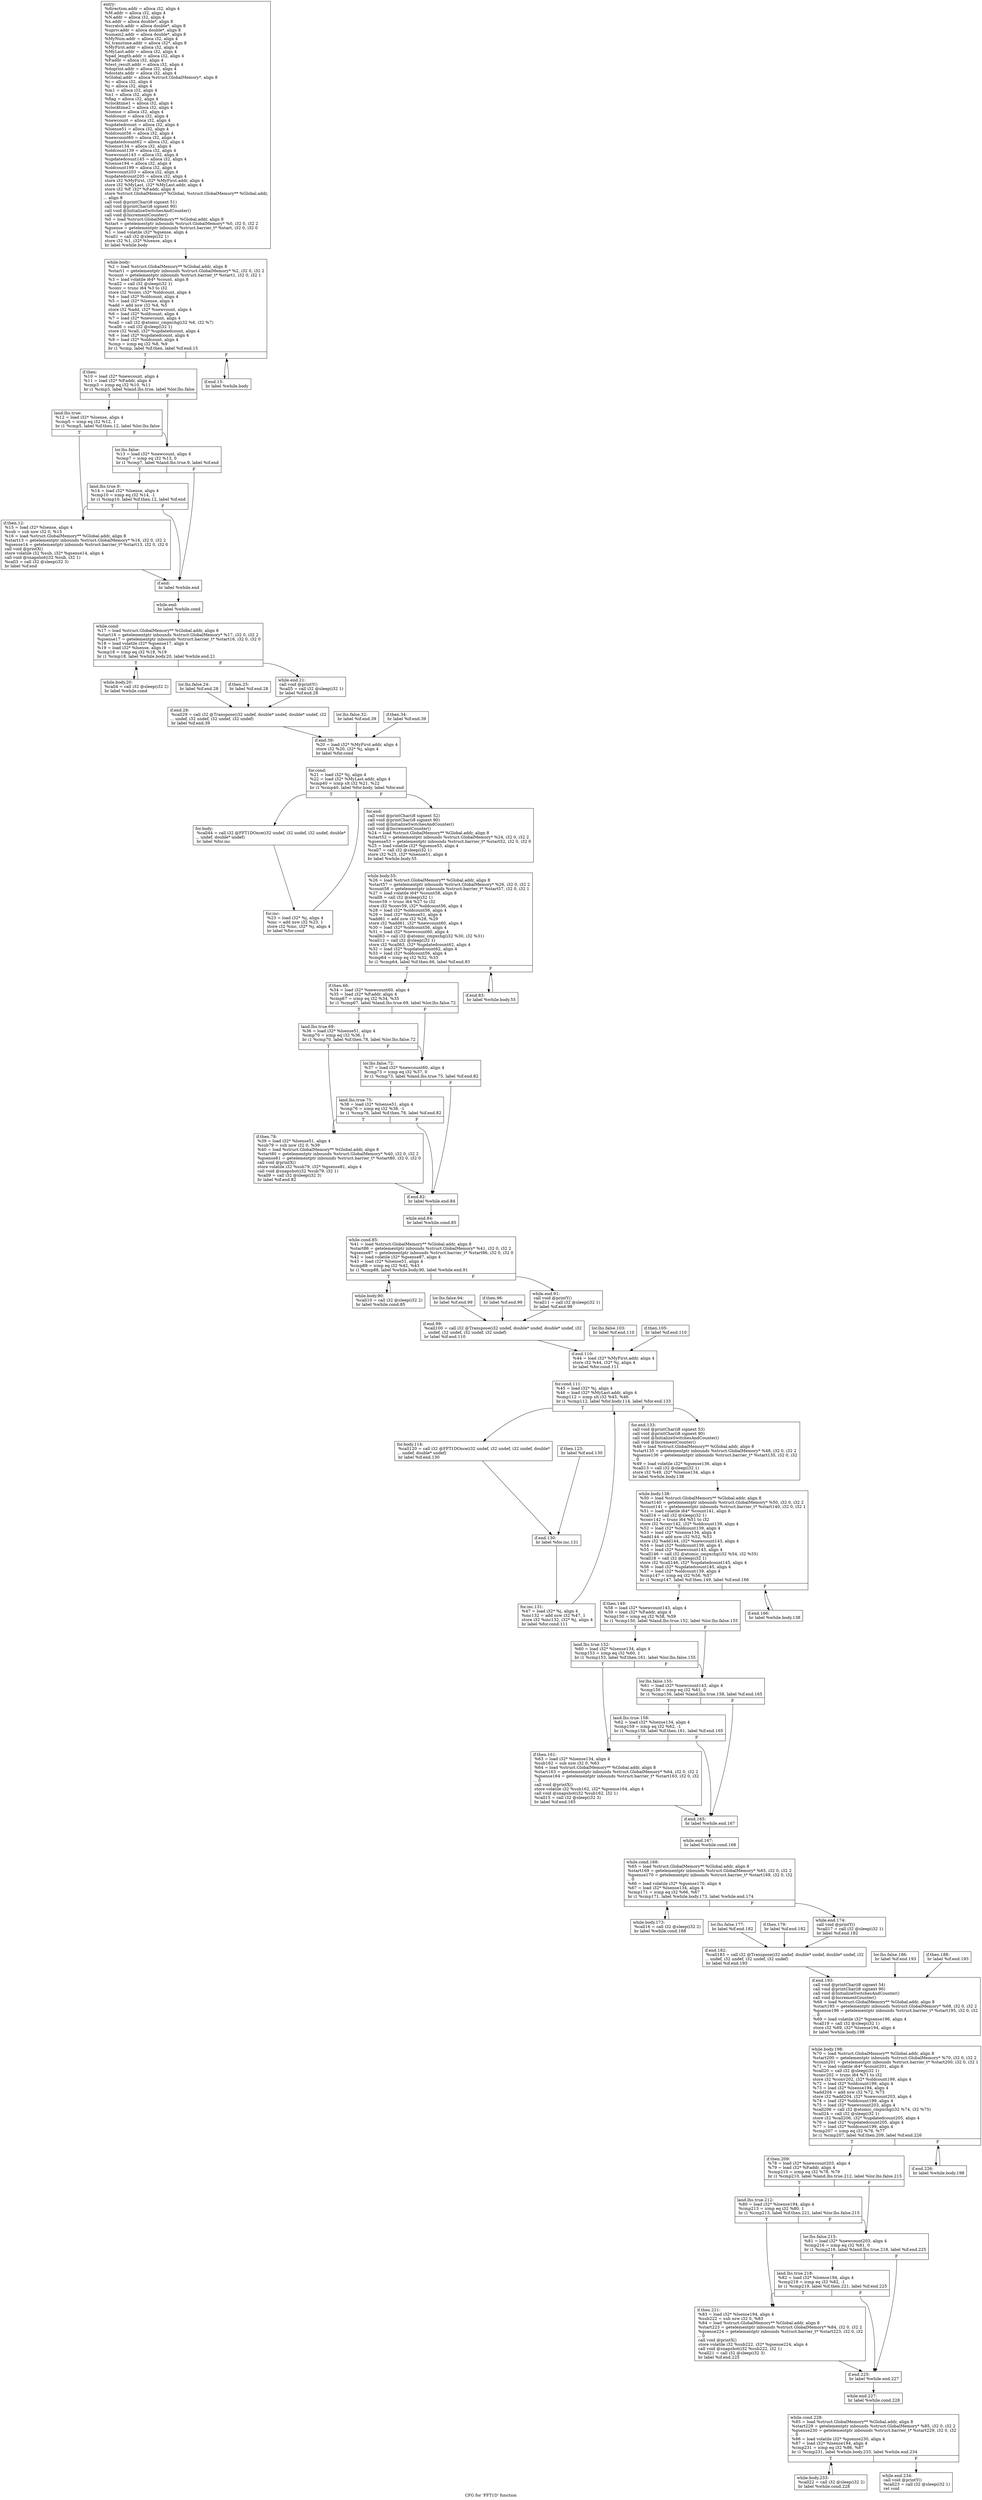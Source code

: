 digraph "CFG for 'FFT1D' function" {
	label="CFG for 'FFT1D' function";

	Node0x4c5a3d0 [shape=record,label="{entry:\l  %direction.addr = alloca i32, align 4\l  %M.addr = alloca i32, align 4\l  %N.addr = alloca i32, align 4\l  %x.addr = alloca double*, align 8\l  %scratch.addr = alloca double*, align 8\l  %upriv.addr = alloca double*, align 8\l  %umain2.addr = alloca double*, align 8\l  %MyNum.addr = alloca i32, align 4\l  %l_transtime.addr = alloca i32*, align 8\l  %MyFirst.addr = alloca i32, align 4\l  %MyLast.addr = alloca i32, align 4\l  %pad_length.addr = alloca i32, align 4\l  %P.addr = alloca i32, align 4\l  %test_result.addr = alloca i32, align 4\l  %doprint.addr = alloca i32, align 4\l  %dostats.addr = alloca i32, align 4\l  %Global.addr = alloca %struct.GlobalMemory*, align 8\l  %i = alloca i32, align 4\l  %j = alloca i32, align 4\l  %m1 = alloca i32, align 4\l  %n1 = alloca i32, align 4\l  %flag = alloca i32, align 4\l  %clocktime1 = alloca i32, align 4\l  %clocktime2 = alloca i32, align 4\l  %lsense = alloca i32, align 4\l  %oldcount = alloca i32, align 4\l  %newcount = alloca i32, align 4\l  %updatedcount = alloca i32, align 4\l  %lsense51 = alloca i32, align 4\l  %oldcount56 = alloca i32, align 4\l  %newcount60 = alloca i32, align 4\l  %updatedcount62 = alloca i32, align 4\l  %lsense134 = alloca i32, align 4\l  %oldcount139 = alloca i32, align 4\l  %newcount143 = alloca i32, align 4\l  %updatedcount145 = alloca i32, align 4\l  %lsense194 = alloca i32, align 4\l  %oldcount199 = alloca i32, align 4\l  %newcount203 = alloca i32, align 4\l  %updatedcount205 = alloca i32, align 4\l  store i32 %MyFirst, i32* %MyFirst.addr, align 4\l  store i32 %MyLast, i32* %MyLast.addr, align 4\l  store i32 %P, i32* %P.addr, align 4\l  store %struct.GlobalMemory* %Global, %struct.GlobalMemory** %Global.addr,\l... align 8\l  call void @printChar(i8 signext 51)\l  call void @printChar(i8 signext 90)\l  call void @InitializeSwitchesAndCounter()\l  call void @IncrementCounter()\l  %0 = load %struct.GlobalMemory** %Global.addr, align 8\l  %start = getelementptr inbounds %struct.GlobalMemory* %0, i32 0, i32 2\l  %gsense = getelementptr inbounds %struct.barrier_t* %start, i32 0, i32 0\l  %1 = load volatile i32* %gsense, align 4\l  %call1 = call i32 @sleep(i32 1)\l  store i32 %1, i32* %lsense, align 4\l  br label %while.body\l}"];
	Node0x4c5a3d0 -> Node0x4c5a420;
	Node0x4c5a420 [shape=record,label="{while.body:                                       \l  %2 = load %struct.GlobalMemory** %Global.addr, align 8\l  %start1 = getelementptr inbounds %struct.GlobalMemory* %2, i32 0, i32 2\l  %count = getelementptr inbounds %struct.barrier_t* %start1, i32 0, i32 1\l  %3 = load volatile i64* %count, align 8\l  %call2 = call i32 @sleep(i32 1)\l  %conv = trunc i64 %3 to i32\l  store i32 %conv, i32* %oldcount, align 4\l  %4 = load i32* %oldcount, align 4\l  %5 = load i32* %lsense, align 4\l  %add = add nsw i32 %4, %5\l  store i32 %add, i32* %newcount, align 4\l  %6 = load i32* %oldcount, align 4\l  %7 = load i32* %newcount, align 4\l  %call = call i32 @atomic_cmpxchg(i32 %6, i32 %7)\l  %call6 = call i32 @sleep(i32 1)\l  store i32 %call, i32* %updatedcount, align 4\l  %8 = load i32* %updatedcount, align 4\l  %9 = load i32* %oldcount, align 4\l  %cmp = icmp eq i32 %8, %9\l  br i1 %cmp, label %if.then, label %if.end.15\l|{<s0>T|<s1>F}}"];
	Node0x4c5a420:s0 -> Node0x4c5a470;
	Node0x4c5a420:s1 -> Node0x4c5a650;
	Node0x4c5a470 [shape=record,label="{if.then:                                          \l  %10 = load i32* %newcount, align 4\l  %11 = load i32* %P.addr, align 4\l  %cmp3 = icmp eq i32 %10, %11\l  br i1 %cmp3, label %land.lhs.true, label %lor.lhs.false\l|{<s0>T|<s1>F}}"];
	Node0x4c5a470:s0 -> Node0x4c5a4c0;
	Node0x4c5a470:s1 -> Node0x4c5a510;
	Node0x4c5a4c0 [shape=record,label="{land.lhs.true:                                    \l  %12 = load i32* %lsense, align 4\l  %cmp5 = icmp eq i32 %12, 1\l  br i1 %cmp5, label %if.then.12, label %lor.lhs.false\l|{<s0>T|<s1>F}}"];
	Node0x4c5a4c0:s0 -> Node0x4c5a5b0;
	Node0x4c5a4c0:s1 -> Node0x4c5a510;
	Node0x4c5a510 [shape=record,label="{lor.lhs.false:                                    \l  %13 = load i32* %newcount, align 4\l  %cmp7 = icmp eq i32 %13, 0\l  br i1 %cmp7, label %land.lhs.true.9, label %if.end\l|{<s0>T|<s1>F}}"];
	Node0x4c5a510:s0 -> Node0x4c5a560;
	Node0x4c5a510:s1 -> Node0x4c5a600;
	Node0x4c5a560 [shape=record,label="{land.lhs.true.9:                                  \l  %14 = load i32* %lsense, align 4\l  %cmp10 = icmp eq i32 %14, -1\l  br i1 %cmp10, label %if.then.12, label %if.end\l|{<s0>T|<s1>F}}"];
	Node0x4c5a560:s0 -> Node0x4c5a5b0;
	Node0x4c5a560:s1 -> Node0x4c5a600;
	Node0x4c5a5b0 [shape=record,label="{if.then.12:                                       \l  %15 = load i32* %lsense, align 4\l  %sub = sub nsw i32 0, %15\l  %16 = load %struct.GlobalMemory** %Global.addr, align 8\l  %start13 = getelementptr inbounds %struct.GlobalMemory* %16, i32 0, i32 2\l  %gsense14 = getelementptr inbounds %struct.barrier_t* %start13, i32 0, i32 0\l  call void @printX()\l  store volatile i32 %sub, i32* %gsense14, align 4\l  call void @snapshot(i32 %sub, i32 1)\l  %call3 = call i32 @sleep(i32 3)\l  br label %if.end\l}"];
	Node0x4c5a5b0 -> Node0x4c5a600;
	Node0x4c5a600 [shape=record,label="{if.end:                                           \l  br label %while.end\l}"];
	Node0x4c5a600 -> Node0x4c5a6a0;
	Node0x4c5a650 [shape=record,label="{if.end.15:                                        \l  br label %while.body\l}"];
	Node0x4c5a650 -> Node0x4c5a420;
	Node0x4c5a6a0 [shape=record,label="{while.end:                                        \l  br label %while.cond\l}"];
	Node0x4c5a6a0 -> Node0x4c5a6f0;
	Node0x4c5a6f0 [shape=record,label="{while.cond:                                       \l  %17 = load %struct.GlobalMemory** %Global.addr, align 8\l  %start16 = getelementptr inbounds %struct.GlobalMemory* %17, i32 0, i32 2\l  %gsense17 = getelementptr inbounds %struct.barrier_t* %start16, i32 0, i32 0\l  %18 = load volatile i32* %gsense17, align 4\l  %19 = load i32* %lsense, align 4\l  %cmp18 = icmp eq i32 %18, %19\l  br i1 %cmp18, label %while.body.20, label %while.end.21\l|{<s0>T|<s1>F}}"];
	Node0x4c5a6f0:s0 -> Node0x4c5a740;
	Node0x4c5a6f0:s1 -> Node0x4c5a790;
	Node0x4c5a740 [shape=record,label="{while.body.20:                                    \l  %call4 = call i32 @sleep(i32 2)\l  br label %while.cond\l}"];
	Node0x4c5a740 -> Node0x4c5a6f0;
	Node0x4c5a790 [shape=record,label="{while.end.21:                                     \l  call void @printY()\l  %call5 = call i32 @sleep(i32 1)\l  br label %if.end.28\l}"];
	Node0x4c5a790 -> Node0x4c5a880;
	Node0x4c5a7e0 [shape=record,label="{lor.lhs.false.24:                                 \l  br label %if.end.28\l}"];
	Node0x4c5a7e0 -> Node0x4c5a880;
	Node0x4c5a830 [shape=record,label="{if.then.25:                                       \l  br label %if.end.28\l}"];
	Node0x4c5a830 -> Node0x4c5a880;
	Node0x4c5a880 [shape=record,label="{if.end.28:                                        \l  %call29 = call i32 @Transpose(i32 undef, double* undef, double* undef, i32\l... undef, i32 undef, i32 undef, i32 undef)\l  br label %if.end.39\l}"];
	Node0x4c5a880 -> Node0x4c5a970;
	Node0x4c5a8d0 [shape=record,label="{lor.lhs.false.32:                                 \l  br label %if.end.39\l}"];
	Node0x4c5a8d0 -> Node0x4c5a970;
	Node0x4c5a920 [shape=record,label="{if.then.34:                                       \l  br label %if.end.39\l}"];
	Node0x4c5a920 -> Node0x4c5a970;
	Node0x4c5a970 [shape=record,label="{if.end.39:                                        \l  %20 = load i32* %MyFirst.addr, align 4\l  store i32 %20, i32* %j, align 4\l  br label %for.cond\l}"];
	Node0x4c5a970 -> Node0x4c5a9c0;
	Node0x4c5a9c0 [shape=record,label="{for.cond:                                         \l  %21 = load i32* %j, align 4\l  %22 = load i32* %MyLast.addr, align 4\l  %cmp40 = icmp slt i32 %21, %22\l  br i1 %cmp40, label %for.body, label %for.end\l|{<s0>T|<s1>F}}"];
	Node0x4c5a9c0:s0 -> Node0x4c5aa10;
	Node0x4c5a9c0:s1 -> Node0x4c5aab0;
	Node0x4c5aa10 [shape=record,label="{for.body:                                         \l  %call44 = call i32 @FFT1DOnce(i32 undef, i32 undef, i32 undef, double*\l... undef, double* undef)\l  br label %for.inc\l}"];
	Node0x4c5aa10 -> Node0x4c5aa60;
	Node0x4c5aa60 [shape=record,label="{for.inc:                                          \l  %23 = load i32* %j, align 4\l  %inc = add nsw i32 %23, 1\l  store i32 %inc, i32* %j, align 4\l  br label %for.cond\l}"];
	Node0x4c5aa60 -> Node0x4c5a9c0;
	Node0x4c5aab0 [shape=record,label="{for.end:                                          \l  call void @printChar(i8 signext 52)\l  call void @printChar(i8 signext 90)\l  call void @InitializeSwitchesAndCounter()\l  call void @IncrementCounter()\l  %24 = load %struct.GlobalMemory** %Global.addr, align 8\l  %start52 = getelementptr inbounds %struct.GlobalMemory* %24, i32 0, i32 2\l  %gsense53 = getelementptr inbounds %struct.barrier_t* %start52, i32 0, i32 0\l  %25 = load volatile i32* %gsense53, align 4\l  %call7 = call i32 @sleep(i32 1)\l  store i32 %25, i32* %lsense51, align 4\l  br label %while.body.55\l}"];
	Node0x4c5aab0 -> Node0x4c5ab00;
	Node0x4c5ab00 [shape=record,label="{while.body.55:                                    \l  %26 = load %struct.GlobalMemory** %Global.addr, align 8\l  %start57 = getelementptr inbounds %struct.GlobalMemory* %26, i32 0, i32 2\l  %count58 = getelementptr inbounds %struct.barrier_t* %start57, i32 0, i32 1\l  %27 = load volatile i64* %count58, align 8\l  %call8 = call i32 @sleep(i32 1)\l  %conv59 = trunc i64 %27 to i32\l  store i32 %conv59, i32* %oldcount56, align 4\l  %28 = load i32* %oldcount56, align 4\l  %29 = load i32* %lsense51, align 4\l  %add61 = add nsw i32 %28, %29\l  store i32 %add61, i32* %newcount60, align 4\l  %30 = load i32* %oldcount56, align 4\l  %31 = load i32* %newcount60, align 4\l  %call63 = call i32 @atomic_cmpxchg(i32 %30, i32 %31)\l  %call12 = call i32 @sleep(i32 1)\l  store i32 %call63, i32* %updatedcount62, align 4\l  %32 = load i32* %updatedcount62, align 4\l  %33 = load i32* %oldcount56, align 4\l  %cmp64 = icmp eq i32 %32, %33\l  br i1 %cmp64, label %if.then.66, label %if.end.83\l|{<s0>T|<s1>F}}"];
	Node0x4c5ab00:s0 -> Node0x4c5ab50;
	Node0x4c5ab00:s1 -> Node0x4c5ad30;
	Node0x4c5ab50 [shape=record,label="{if.then.66:                                       \l  %34 = load i32* %newcount60, align 4\l  %35 = load i32* %P.addr, align 4\l  %cmp67 = icmp eq i32 %34, %35\l  br i1 %cmp67, label %land.lhs.true.69, label %lor.lhs.false.72\l|{<s0>T|<s1>F}}"];
	Node0x4c5ab50:s0 -> Node0x4c5aba0;
	Node0x4c5ab50:s1 -> Node0x4c5abf0;
	Node0x4c5aba0 [shape=record,label="{land.lhs.true.69:                                 \l  %36 = load i32* %lsense51, align 4\l  %cmp70 = icmp eq i32 %36, 1\l  br i1 %cmp70, label %if.then.78, label %lor.lhs.false.72\l|{<s0>T|<s1>F}}"];
	Node0x4c5aba0:s0 -> Node0x4c5ac90;
	Node0x4c5aba0:s1 -> Node0x4c5abf0;
	Node0x4c5abf0 [shape=record,label="{lor.lhs.false.72:                                 \l  %37 = load i32* %newcount60, align 4\l  %cmp73 = icmp eq i32 %37, 0\l  br i1 %cmp73, label %land.lhs.true.75, label %if.end.82\l|{<s0>T|<s1>F}}"];
	Node0x4c5abf0:s0 -> Node0x4c5ac40;
	Node0x4c5abf0:s1 -> Node0x4c5ace0;
	Node0x4c5ac40 [shape=record,label="{land.lhs.true.75:                                 \l  %38 = load i32* %lsense51, align 4\l  %cmp76 = icmp eq i32 %38, -1\l  br i1 %cmp76, label %if.then.78, label %if.end.82\l|{<s0>T|<s1>F}}"];
	Node0x4c5ac40:s0 -> Node0x4c5ac90;
	Node0x4c5ac40:s1 -> Node0x4c5ace0;
	Node0x4c5ac90 [shape=record,label="{if.then.78:                                       \l  %39 = load i32* %lsense51, align 4\l  %sub79 = sub nsw i32 0, %39\l  %40 = load %struct.GlobalMemory** %Global.addr, align 8\l  %start80 = getelementptr inbounds %struct.GlobalMemory* %40, i32 0, i32 2\l  %gsense81 = getelementptr inbounds %struct.barrier_t* %start80, i32 0, i32 0\l  call void @printX()\l  store volatile i32 %sub79, i32* %gsense81, align 4\l  call void @snapshot(i32 %sub79, i32 1)\l  %call9 = call i32 @sleep(i32 3)\l  br label %if.end.82\l}"];
	Node0x4c5ac90 -> Node0x4c5ace0;
	Node0x4c5ace0 [shape=record,label="{if.end.82:                                        \l  br label %while.end.84\l}"];
	Node0x4c5ace0 -> Node0x4c5ad80;
	Node0x4c5ad30 [shape=record,label="{if.end.83:                                        \l  br label %while.body.55\l}"];
	Node0x4c5ad30 -> Node0x4c5ab00;
	Node0x4c5ad80 [shape=record,label="{while.end.84:                                     \l  br label %while.cond.85\l}"];
	Node0x4c5ad80 -> Node0x4c5add0;
	Node0x4c5add0 [shape=record,label="{while.cond.85:                                    \l  %41 = load %struct.GlobalMemory** %Global.addr, align 8\l  %start86 = getelementptr inbounds %struct.GlobalMemory* %41, i32 0, i32 2\l  %gsense87 = getelementptr inbounds %struct.barrier_t* %start86, i32 0, i32 0\l  %42 = load volatile i32* %gsense87, align 4\l  %43 = load i32* %lsense51, align 4\l  %cmp88 = icmp eq i32 %42, %43\l  br i1 %cmp88, label %while.body.90, label %while.end.91\l|{<s0>T|<s1>F}}"];
	Node0x4c5add0:s0 -> Node0x4c5ae20;
	Node0x4c5add0:s1 -> Node0x4c5ae70;
	Node0x4c5ae20 [shape=record,label="{while.body.90:                                    \l  %call10 = call i32 @sleep(i32 2)\l  br label %while.cond.85\l}"];
	Node0x4c5ae20 -> Node0x4c5add0;
	Node0x4c5ae70 [shape=record,label="{while.end.91:                                     \l  call void @printY()\l  %call11 = call i32 @sleep(i32 1)\l  br label %if.end.99\l}"];
	Node0x4c5ae70 -> Node0x4c5af60;
	Node0x4c5aec0 [shape=record,label="{lor.lhs.false.94:                                 \l  br label %if.end.99\l}"];
	Node0x4c5aec0 -> Node0x4c5af60;
	Node0x4c5af10 [shape=record,label="{if.then.96:                                       \l  br label %if.end.99\l}"];
	Node0x4c5af10 -> Node0x4c5af60;
	Node0x4c5af60 [shape=record,label="{if.end.99:                                        \l  %call100 = call i32 @Transpose(i32 undef, double* undef, double* undef, i32\l... undef, i32 undef, i32 undef, i32 undef)\l  br label %if.end.110\l}"];
	Node0x4c5af60 -> Node0x4c5b050;
	Node0x4c5afb0 [shape=record,label="{lor.lhs.false.103:                                \l  br label %if.end.110\l}"];
	Node0x4c5afb0 -> Node0x4c5b050;
	Node0x4c5b000 [shape=record,label="{if.then.105:                                      \l  br label %if.end.110\l}"];
	Node0x4c5b000 -> Node0x4c5b050;
	Node0x4c5b050 [shape=record,label="{if.end.110:                                       \l  %44 = load i32* %MyFirst.addr, align 4\l  store i32 %44, i32* %j, align 4\l  br label %for.cond.111\l}"];
	Node0x4c5b050 -> Node0x4c5b0a0;
	Node0x4c5b0a0 [shape=record,label="{for.cond.111:                                     \l  %45 = load i32* %j, align 4\l  %46 = load i32* %MyLast.addr, align 4\l  %cmp112 = icmp slt i32 %45, %46\l  br i1 %cmp112, label %for.body.114, label %for.end.133\l|{<s0>T|<s1>F}}"];
	Node0x4c5b0a0:s0 -> Node0x4c5b0f0;
	Node0x4c5b0a0:s1 -> Node0x4c5b230;
	Node0x4c5b0f0 [shape=record,label="{for.body.114:                                     \l  %call120 = call i32 @FFT1DOnce(i32 undef, i32 undef, i32 undef, double*\l... undef, double* undef)\l  br label %if.end.130\l}"];
	Node0x4c5b0f0 -> Node0x4c5b190;
	Node0x4c5b140 [shape=record,label="{if.then.123:                                      \l  br label %if.end.130\l}"];
	Node0x4c5b140 -> Node0x4c5b190;
	Node0x4c5b190 [shape=record,label="{if.end.130:                                       \l  br label %for.inc.131\l}"];
	Node0x4c5b190 -> Node0x4c5b1e0;
	Node0x4c5b1e0 [shape=record,label="{for.inc.131:                                      \l  %47 = load i32* %j, align 4\l  %inc132 = add nsw i32 %47, 1\l  store i32 %inc132, i32* %j, align 4\l  br label %for.cond.111\l}"];
	Node0x4c5b1e0 -> Node0x4c5b0a0;
	Node0x4c5b230 [shape=record,label="{for.end.133:                                      \l  call void @printChar(i8 signext 53)\l  call void @printChar(i8 signext 90)\l  call void @InitializeSwitchesAndCounter()\l  call void @IncrementCounter()\l  %48 = load %struct.GlobalMemory** %Global.addr, align 8\l  %start135 = getelementptr inbounds %struct.GlobalMemory* %48, i32 0, i32 2\l  %gsense136 = getelementptr inbounds %struct.barrier_t* %start135, i32 0, i32\l... 0\l  %49 = load volatile i32* %gsense136, align 4\l  %call13 = call i32 @sleep(i32 1)\l  store i32 %49, i32* %lsense134, align 4\l  br label %while.body.138\l}"];
	Node0x4c5b230 -> Node0x4c5b280;
	Node0x4c5b280 [shape=record,label="{while.body.138:                                   \l  %50 = load %struct.GlobalMemory** %Global.addr, align 8\l  %start140 = getelementptr inbounds %struct.GlobalMemory* %50, i32 0, i32 2\l  %count141 = getelementptr inbounds %struct.barrier_t* %start140, i32 0, i32 1\l  %51 = load volatile i64* %count141, align 8\l  %call14 = call i32 @sleep(i32 1)\l  %conv142 = trunc i64 %51 to i32\l  store i32 %conv142, i32* %oldcount139, align 4\l  %52 = load i32* %oldcount139, align 4\l  %53 = load i32* %lsense134, align 4\l  %add144 = add nsw i32 %52, %53\l  store i32 %add144, i32* %newcount143, align 4\l  %54 = load i32* %oldcount139, align 4\l  %55 = load i32* %newcount143, align 4\l  %call146 = call i32 @atomic_cmpxchg(i32 %54, i32 %55)\l  %call18 = call i32 @sleep(i32 1)\l  store i32 %call146, i32* %updatedcount145, align 4\l  %56 = load i32* %updatedcount145, align 4\l  %57 = load i32* %oldcount139, align 4\l  %cmp147 = icmp eq i32 %56, %57\l  br i1 %cmp147, label %if.then.149, label %if.end.166\l|{<s0>T|<s1>F}}"];
	Node0x4c5b280:s0 -> Node0x4c5b2d0;
	Node0x4c5b280:s1 -> Node0x4c5b4b0;
	Node0x4c5b2d0 [shape=record,label="{if.then.149:                                      \l  %58 = load i32* %newcount143, align 4\l  %59 = load i32* %P.addr, align 4\l  %cmp150 = icmp eq i32 %58, %59\l  br i1 %cmp150, label %land.lhs.true.152, label %lor.lhs.false.155\l|{<s0>T|<s1>F}}"];
	Node0x4c5b2d0:s0 -> Node0x4c5b320;
	Node0x4c5b2d0:s1 -> Node0x4c5b370;
	Node0x4c5b320 [shape=record,label="{land.lhs.true.152:                                \l  %60 = load i32* %lsense134, align 4\l  %cmp153 = icmp eq i32 %60, 1\l  br i1 %cmp153, label %if.then.161, label %lor.lhs.false.155\l|{<s0>T|<s1>F}}"];
	Node0x4c5b320:s0 -> Node0x4c5b410;
	Node0x4c5b320:s1 -> Node0x4c5b370;
	Node0x4c5b370 [shape=record,label="{lor.lhs.false.155:                                \l  %61 = load i32* %newcount143, align 4\l  %cmp156 = icmp eq i32 %61, 0\l  br i1 %cmp156, label %land.lhs.true.158, label %if.end.165\l|{<s0>T|<s1>F}}"];
	Node0x4c5b370:s0 -> Node0x4c5b3c0;
	Node0x4c5b370:s1 -> Node0x4c5b460;
	Node0x4c5b3c0 [shape=record,label="{land.lhs.true.158:                                \l  %62 = load i32* %lsense134, align 4\l  %cmp159 = icmp eq i32 %62, -1\l  br i1 %cmp159, label %if.then.161, label %if.end.165\l|{<s0>T|<s1>F}}"];
	Node0x4c5b3c0:s0 -> Node0x4c5b410;
	Node0x4c5b3c0:s1 -> Node0x4c5b460;
	Node0x4c5b410 [shape=record,label="{if.then.161:                                      \l  %63 = load i32* %lsense134, align 4\l  %sub162 = sub nsw i32 0, %63\l  %64 = load %struct.GlobalMemory** %Global.addr, align 8\l  %start163 = getelementptr inbounds %struct.GlobalMemory* %64, i32 0, i32 2\l  %gsense164 = getelementptr inbounds %struct.barrier_t* %start163, i32 0, i32\l... 0\l  call void @printX()\l  store volatile i32 %sub162, i32* %gsense164, align 4\l  call void @snapshot(i32 %sub162, i32 1)\l  %call15 = call i32 @sleep(i32 3)\l  br label %if.end.165\l}"];
	Node0x4c5b410 -> Node0x4c5b460;
	Node0x4c5b460 [shape=record,label="{if.end.165:                                       \l  br label %while.end.167\l}"];
	Node0x4c5b460 -> Node0x4c5b500;
	Node0x4c5b4b0 [shape=record,label="{if.end.166:                                       \l  br label %while.body.138\l}"];
	Node0x4c5b4b0 -> Node0x4c5b280;
	Node0x4c5b500 [shape=record,label="{while.end.167:                                    \l  br label %while.cond.168\l}"];
	Node0x4c5b500 -> Node0x4c5b550;
	Node0x4c5b550 [shape=record,label="{while.cond.168:                                   \l  %65 = load %struct.GlobalMemory** %Global.addr, align 8\l  %start169 = getelementptr inbounds %struct.GlobalMemory* %65, i32 0, i32 2\l  %gsense170 = getelementptr inbounds %struct.barrier_t* %start169, i32 0, i32\l... 0\l  %66 = load volatile i32* %gsense170, align 4\l  %67 = load i32* %lsense134, align 4\l  %cmp171 = icmp eq i32 %66, %67\l  br i1 %cmp171, label %while.body.173, label %while.end.174\l|{<s0>T|<s1>F}}"];
	Node0x4c5b550:s0 -> Node0x4c5b5a0;
	Node0x4c5b550:s1 -> Node0x4c5b5f0;
	Node0x4c5b5a0 [shape=record,label="{while.body.173:                                   \l  %call16 = call i32 @sleep(i32 2)\l  br label %while.cond.168\l}"];
	Node0x4c5b5a0 -> Node0x4c5b550;
	Node0x4c5b5f0 [shape=record,label="{while.end.174:                                    \l  call void @printY()\l  %call17 = call i32 @sleep(i32 1)\l  br label %if.end.182\l}"];
	Node0x4c5b5f0 -> Node0x4c5b6e0;
	Node0x4c5b640 [shape=record,label="{lor.lhs.false.177:                                \l  br label %if.end.182\l}"];
	Node0x4c5b640 -> Node0x4c5b6e0;
	Node0x4c5b690 [shape=record,label="{if.then.179:                                      \l  br label %if.end.182\l}"];
	Node0x4c5b690 -> Node0x4c5b6e0;
	Node0x4c5b6e0 [shape=record,label="{if.end.182:                                       \l  %call183 = call i32 @Transpose(i32 undef, double* undef, double* undef, i32\l... undef, i32 undef, i32 undef, i32 undef)\l  br label %if.end.193\l}"];
	Node0x4c5b6e0 -> Node0x4c5b7d0;
	Node0x4c5b730 [shape=record,label="{lor.lhs.false.186:                                \l  br label %if.end.193\l}"];
	Node0x4c5b730 -> Node0x4c5b7d0;
	Node0x4c5b780 [shape=record,label="{if.then.188:                                      \l  br label %if.end.193\l}"];
	Node0x4c5b780 -> Node0x4c5b7d0;
	Node0x4c5b7d0 [shape=record,label="{if.end.193:                                       \l  call void @printChar(i8 signext 54)\l  call void @printChar(i8 signext 90)\l  call void @InitializeSwitchesAndCounter()\l  call void @IncrementCounter()\l  %68 = load %struct.GlobalMemory** %Global.addr, align 8\l  %start195 = getelementptr inbounds %struct.GlobalMemory* %68, i32 0, i32 2\l  %gsense196 = getelementptr inbounds %struct.barrier_t* %start195, i32 0, i32\l... 0\l  %69 = load volatile i32* %gsense196, align 4\l  %call19 = call i32 @sleep(i32 1)\l  store i32 %69, i32* %lsense194, align 4\l  br label %while.body.198\l}"];
	Node0x4c5b7d0 -> Node0x4c5b820;
	Node0x4c5b820 [shape=record,label="{while.body.198:                                   \l  %70 = load %struct.GlobalMemory** %Global.addr, align 8\l  %start200 = getelementptr inbounds %struct.GlobalMemory* %70, i32 0, i32 2\l  %count201 = getelementptr inbounds %struct.barrier_t* %start200, i32 0, i32 1\l  %71 = load volatile i64* %count201, align 8\l  %call20 = call i32 @sleep(i32 1)\l  %conv202 = trunc i64 %71 to i32\l  store i32 %conv202, i32* %oldcount199, align 4\l  %72 = load i32* %oldcount199, align 4\l  %73 = load i32* %lsense194, align 4\l  %add204 = add nsw i32 %72, %73\l  store i32 %add204, i32* %newcount203, align 4\l  %74 = load i32* %oldcount199, align 4\l  %75 = load i32* %newcount203, align 4\l  %call206 = call i32 @atomic_cmpxchg(i32 %74, i32 %75)\l  %call24 = call i32 @sleep(i32 1)\l  store i32 %call206, i32* %updatedcount205, align 4\l  %76 = load i32* %updatedcount205, align 4\l  %77 = load i32* %oldcount199, align 4\l  %cmp207 = icmp eq i32 %76, %77\l  br i1 %cmp207, label %if.then.209, label %if.end.226\l|{<s0>T|<s1>F}}"];
	Node0x4c5b820:s0 -> Node0x4c5b870;
	Node0x4c5b820:s1 -> Node0x4c5ba50;
	Node0x4c5b870 [shape=record,label="{if.then.209:                                      \l  %78 = load i32* %newcount203, align 4\l  %79 = load i32* %P.addr, align 4\l  %cmp210 = icmp eq i32 %78, %79\l  br i1 %cmp210, label %land.lhs.true.212, label %lor.lhs.false.215\l|{<s0>T|<s1>F}}"];
	Node0x4c5b870:s0 -> Node0x4c5b8c0;
	Node0x4c5b870:s1 -> Node0x4c5b910;
	Node0x4c5b8c0 [shape=record,label="{land.lhs.true.212:                                \l  %80 = load i32* %lsense194, align 4\l  %cmp213 = icmp eq i32 %80, 1\l  br i1 %cmp213, label %if.then.221, label %lor.lhs.false.215\l|{<s0>T|<s1>F}}"];
	Node0x4c5b8c0:s0 -> Node0x4c5b9b0;
	Node0x4c5b8c0:s1 -> Node0x4c5b910;
	Node0x4c5b910 [shape=record,label="{lor.lhs.false.215:                                \l  %81 = load i32* %newcount203, align 4\l  %cmp216 = icmp eq i32 %81, 0\l  br i1 %cmp216, label %land.lhs.true.218, label %if.end.225\l|{<s0>T|<s1>F}}"];
	Node0x4c5b910:s0 -> Node0x4c5b960;
	Node0x4c5b910:s1 -> Node0x4c5ba00;
	Node0x4c5b960 [shape=record,label="{land.lhs.true.218:                                \l  %82 = load i32* %lsense194, align 4\l  %cmp219 = icmp eq i32 %82, -1\l  br i1 %cmp219, label %if.then.221, label %if.end.225\l|{<s0>T|<s1>F}}"];
	Node0x4c5b960:s0 -> Node0x4c5b9b0;
	Node0x4c5b960:s1 -> Node0x4c5ba00;
	Node0x4c5b9b0 [shape=record,label="{if.then.221:                                      \l  %83 = load i32* %lsense194, align 4\l  %sub222 = sub nsw i32 0, %83\l  %84 = load %struct.GlobalMemory** %Global.addr, align 8\l  %start223 = getelementptr inbounds %struct.GlobalMemory* %84, i32 0, i32 2\l  %gsense224 = getelementptr inbounds %struct.barrier_t* %start223, i32 0, i32\l... 0\l  call void @printX()\l  store volatile i32 %sub222, i32* %gsense224, align 4\l  call void @snapshot(i32 %sub222, i32 1)\l  %call21 = call i32 @sleep(i32 3)\l  br label %if.end.225\l}"];
	Node0x4c5b9b0 -> Node0x4c5ba00;
	Node0x4c5ba00 [shape=record,label="{if.end.225:                                       \l  br label %while.end.227\l}"];
	Node0x4c5ba00 -> Node0x4c5baa0;
	Node0x4c5ba50 [shape=record,label="{if.end.226:                                       \l  br label %while.body.198\l}"];
	Node0x4c5ba50 -> Node0x4c5b820;
	Node0x4c5baa0 [shape=record,label="{while.end.227:                                    \l  br label %while.cond.228\l}"];
	Node0x4c5baa0 -> Node0x4c5baf0;
	Node0x4c5baf0 [shape=record,label="{while.cond.228:                                   \l  %85 = load %struct.GlobalMemory** %Global.addr, align 8\l  %start229 = getelementptr inbounds %struct.GlobalMemory* %85, i32 0, i32 2\l  %gsense230 = getelementptr inbounds %struct.barrier_t* %start229, i32 0, i32\l... 0\l  %86 = load volatile i32* %gsense230, align 4\l  %87 = load i32* %lsense194, align 4\l  %cmp231 = icmp eq i32 %86, %87\l  br i1 %cmp231, label %while.body.233, label %while.end.234\l|{<s0>T|<s1>F}}"];
	Node0x4c5baf0:s0 -> Node0x4c5bb40;
	Node0x4c5baf0:s1 -> Node0x4c5bb90;
	Node0x4c5bb40 [shape=record,label="{while.body.233:                                   \l  %call22 = call i32 @sleep(i32 2)\l  br label %while.cond.228\l}"];
	Node0x4c5bb40 -> Node0x4c5baf0;
	Node0x4c5bb90 [shape=record,label="{while.end.234:                                    \l  call void @printY()\l  %call23 = call i32 @sleep(i32 1)\l  ret void\l}"];
}
